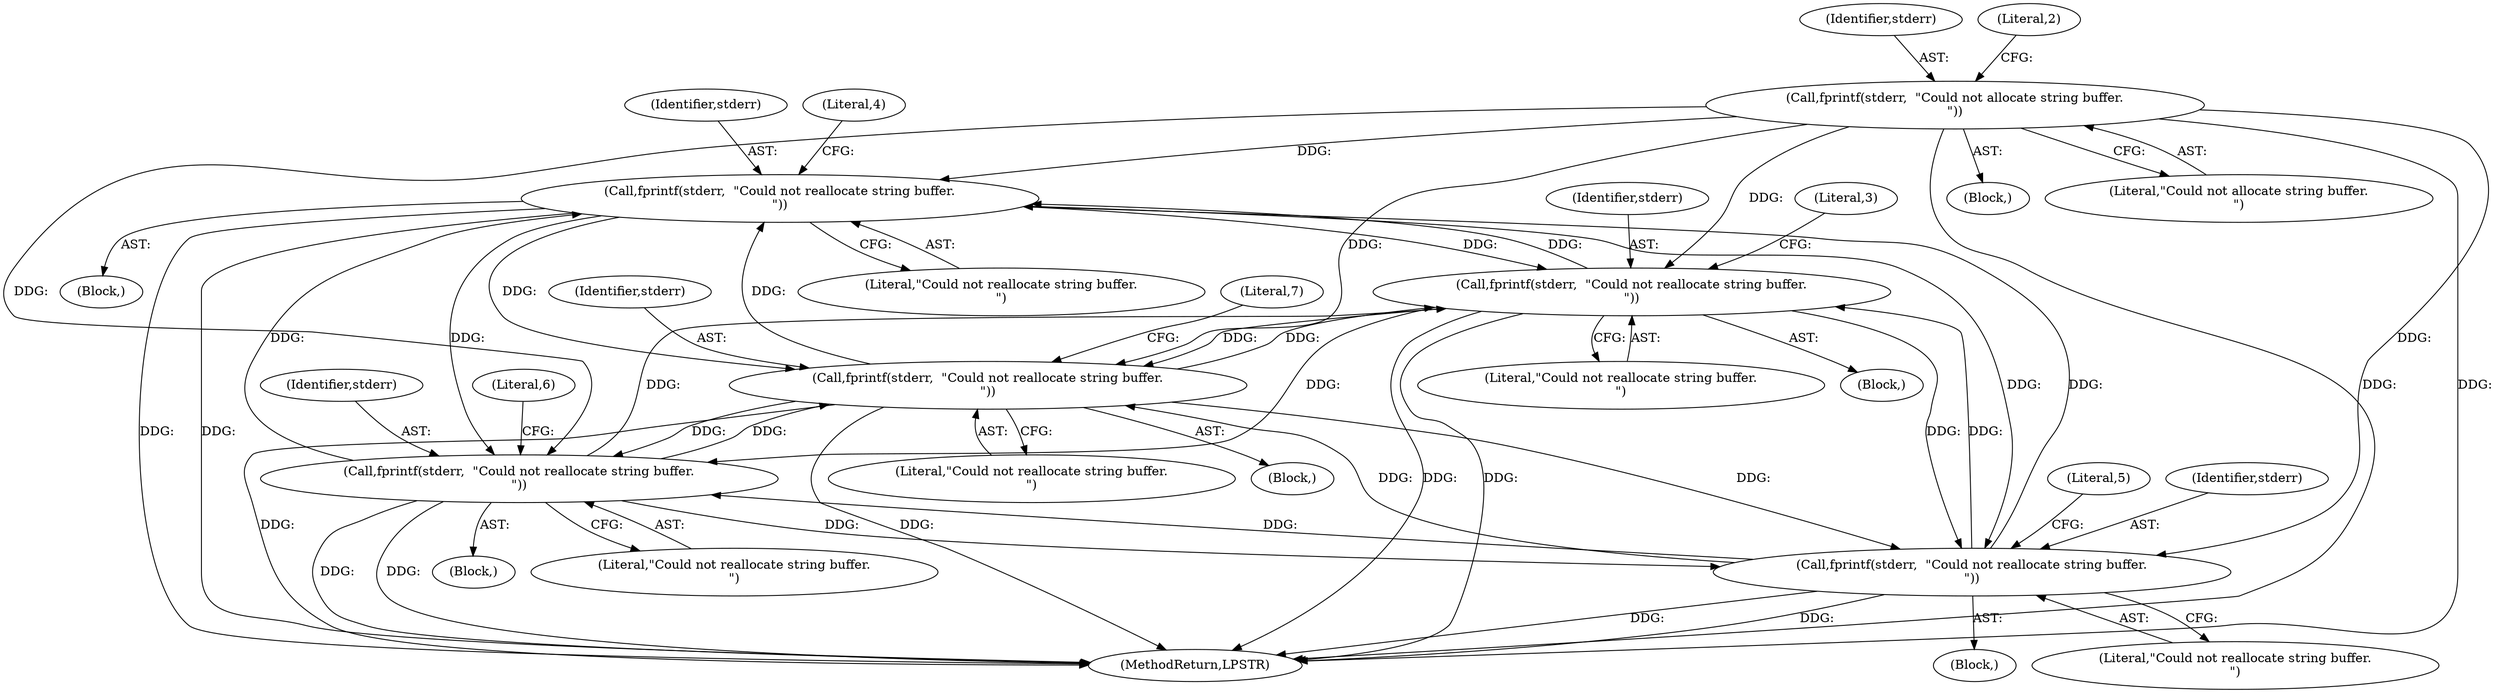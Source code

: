 digraph "0_FreeRDP_fc80ab45621bd966f70594c0b7393ec005a94007@API" {
"1000278" [label="(Call,fprintf(stderr,  \"Could not reallocate string buffer.\n\"))"];
"1000224" [label="(Call,fprintf(stderr,  \"Could not reallocate string buffer.\n\"))"];
"1000448" [label="(Call,fprintf(stderr,  \"Could not reallocate string buffer.\n\"))"];
"1000386" [label="(Call,fprintf(stderr,  \"Could not reallocate string buffer.\n\"))"];
"1000324" [label="(Call,fprintf(stderr,  \"Could not reallocate string buffer.\n\"))"];
"1000169" [label="(Call,fprintf(stderr,  \"Could not allocate string buffer.\n\"))"];
"1000278" [label="(Call,fprintf(stderr,  \"Could not reallocate string buffer.\n\"))"];
"1000278" [label="(Call,fprintf(stderr,  \"Could not reallocate string buffer.\n\"))"];
"1000280" [label="(Literal,\"Could not reallocate string buffer.\n\")"];
"1000453" [label="(Literal,7)"];
"1000329" [label="(Literal,5)"];
"1000324" [label="(Call,fprintf(stderr,  \"Could not reallocate string buffer.\n\"))"];
"1000387" [label="(Identifier,stderr)"];
"1000168" [label="(Block,)"];
"1000448" [label="(Call,fprintf(stderr,  \"Could not reallocate string buffer.\n\"))"];
"1000450" [label="(Literal,\"Could not reallocate string buffer.\n\")"];
"1000504" [label="(MethodReturn,LPSTR)"];
"1000325" [label="(Identifier,stderr)"];
"1000171" [label="(Literal,\"Could not allocate string buffer.\n\")"];
"1000229" [label="(Literal,3)"];
"1000279" [label="(Identifier,stderr)"];
"1000449" [label="(Identifier,stderr)"];
"1000385" [label="(Block,)"];
"1000169" [label="(Call,fprintf(stderr,  \"Could not allocate string buffer.\n\"))"];
"1000170" [label="(Identifier,stderr)"];
"1000277" [label="(Block,)"];
"1000386" [label="(Call,fprintf(stderr,  \"Could not reallocate string buffer.\n\"))"];
"1000326" [label="(Literal,\"Could not reallocate string buffer.\n\")"];
"1000283" [label="(Literal,4)"];
"1000323" [label="(Block,)"];
"1000224" [label="(Call,fprintf(stderr,  \"Could not reallocate string buffer.\n\"))"];
"1000447" [label="(Block,)"];
"1000174" [label="(Literal,2)"];
"1000223" [label="(Block,)"];
"1000225" [label="(Identifier,stderr)"];
"1000226" [label="(Literal,\"Could not reallocate string buffer.\n\")"];
"1000388" [label="(Literal,\"Could not reallocate string buffer.\n\")"];
"1000391" [label="(Literal,6)"];
"1000278" -> "1000277"  [label="AST: "];
"1000278" -> "1000280"  [label="CFG: "];
"1000279" -> "1000278"  [label="AST: "];
"1000280" -> "1000278"  [label="AST: "];
"1000283" -> "1000278"  [label="CFG: "];
"1000278" -> "1000504"  [label="DDG: "];
"1000278" -> "1000504"  [label="DDG: "];
"1000278" -> "1000224"  [label="DDG: "];
"1000224" -> "1000278"  [label="DDG: "];
"1000448" -> "1000278"  [label="DDG: "];
"1000386" -> "1000278"  [label="DDG: "];
"1000324" -> "1000278"  [label="DDG: "];
"1000169" -> "1000278"  [label="DDG: "];
"1000278" -> "1000324"  [label="DDG: "];
"1000278" -> "1000386"  [label="DDG: "];
"1000278" -> "1000448"  [label="DDG: "];
"1000224" -> "1000223"  [label="AST: "];
"1000224" -> "1000226"  [label="CFG: "];
"1000225" -> "1000224"  [label="AST: "];
"1000226" -> "1000224"  [label="AST: "];
"1000229" -> "1000224"  [label="CFG: "];
"1000224" -> "1000504"  [label="DDG: "];
"1000224" -> "1000504"  [label="DDG: "];
"1000448" -> "1000224"  [label="DDG: "];
"1000386" -> "1000224"  [label="DDG: "];
"1000324" -> "1000224"  [label="DDG: "];
"1000169" -> "1000224"  [label="DDG: "];
"1000224" -> "1000324"  [label="DDG: "];
"1000224" -> "1000386"  [label="DDG: "];
"1000224" -> "1000448"  [label="DDG: "];
"1000448" -> "1000447"  [label="AST: "];
"1000448" -> "1000450"  [label="CFG: "];
"1000449" -> "1000448"  [label="AST: "];
"1000450" -> "1000448"  [label="AST: "];
"1000453" -> "1000448"  [label="CFG: "];
"1000448" -> "1000504"  [label="DDG: "];
"1000448" -> "1000504"  [label="DDG: "];
"1000448" -> "1000324"  [label="DDG: "];
"1000448" -> "1000386"  [label="DDG: "];
"1000386" -> "1000448"  [label="DDG: "];
"1000324" -> "1000448"  [label="DDG: "];
"1000169" -> "1000448"  [label="DDG: "];
"1000386" -> "1000385"  [label="AST: "];
"1000386" -> "1000388"  [label="CFG: "];
"1000387" -> "1000386"  [label="AST: "];
"1000388" -> "1000386"  [label="AST: "];
"1000391" -> "1000386"  [label="CFG: "];
"1000386" -> "1000504"  [label="DDG: "];
"1000386" -> "1000504"  [label="DDG: "];
"1000386" -> "1000324"  [label="DDG: "];
"1000324" -> "1000386"  [label="DDG: "];
"1000169" -> "1000386"  [label="DDG: "];
"1000324" -> "1000323"  [label="AST: "];
"1000324" -> "1000326"  [label="CFG: "];
"1000325" -> "1000324"  [label="AST: "];
"1000326" -> "1000324"  [label="AST: "];
"1000329" -> "1000324"  [label="CFG: "];
"1000324" -> "1000504"  [label="DDG: "];
"1000324" -> "1000504"  [label="DDG: "];
"1000169" -> "1000324"  [label="DDG: "];
"1000169" -> "1000168"  [label="AST: "];
"1000169" -> "1000171"  [label="CFG: "];
"1000170" -> "1000169"  [label="AST: "];
"1000171" -> "1000169"  [label="AST: "];
"1000174" -> "1000169"  [label="CFG: "];
"1000169" -> "1000504"  [label="DDG: "];
"1000169" -> "1000504"  [label="DDG: "];
}
